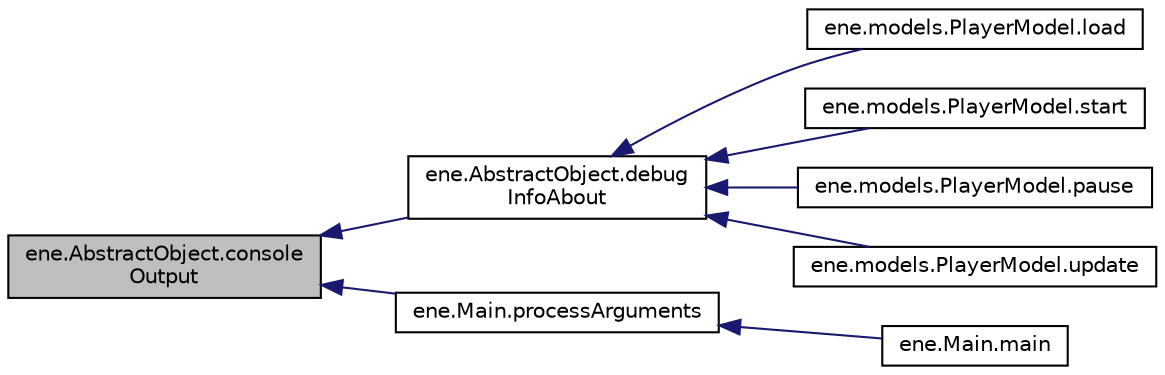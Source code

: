 digraph "ene.AbstractObject.consoleOutput"
{
  bgcolor="transparent";
  edge [fontname="Helvetica",fontsize="10",labelfontname="Helvetica",labelfontsize="10"];
  node [fontname="Helvetica",fontsize="10",shape=record];
  rankdir="LR";
  Node1 [label="ene.AbstractObject.console\lOutput",height=0.2,width=0.4,color="black", fillcolor="grey75", style="filled", fontcolor="black"];
  Node1 -> Node2 [dir="back",color="midnightblue",fontsize="10",style="solid",fontname="Helvetica"];
  Node2 [label="ene.AbstractObject.debug\lInfoAbout",height=0.2,width=0.4,color="black",URL="$classene_1_1AbstractObject.html#aff9619cf289ec83735b6c6ca2c12e020"];
  Node2 -> Node3 [dir="back",color="midnightblue",fontsize="10",style="solid",fontname="Helvetica"];
  Node3 [label="ene.models.PlayerModel.load",height=0.2,width=0.4,color="black",URL="$classene_1_1models_1_1PlayerModel.html#a2c4655428b658dee3203787415a516a5"];
  Node2 -> Node4 [dir="back",color="midnightblue",fontsize="10",style="solid",fontname="Helvetica"];
  Node4 [label="ene.models.PlayerModel.start",height=0.2,width=0.4,color="black",URL="$classene_1_1models_1_1PlayerModel.html#a7d0471082171de01773a1da88cb3652d"];
  Node2 -> Node5 [dir="back",color="midnightblue",fontsize="10",style="solid",fontname="Helvetica"];
  Node5 [label="ene.models.PlayerModel.pause",height=0.2,width=0.4,color="black",URL="$classene_1_1models_1_1PlayerModel.html#afdcaa5e17ecdfbccad3ac8e702914e00"];
  Node2 -> Node6 [dir="back",color="midnightblue",fontsize="10",style="solid",fontname="Helvetica"];
  Node6 [label="ene.models.PlayerModel.update",height=0.2,width=0.4,color="black",URL="$classene_1_1models_1_1PlayerModel.html#a108968d6fd2beb7e322bba50028d32b1"];
  Node1 -> Node7 [dir="back",color="midnightblue",fontsize="10",style="solid",fontname="Helvetica"];
  Node7 [label="ene.Main.processArguments",height=0.2,width=0.4,color="black",URL="$classene_1_1Main.html#a77b1520d070e54a23cb34ae979fe487f"];
  Node7 -> Node8 [dir="back",color="midnightblue",fontsize="10",style="solid",fontname="Helvetica"];
  Node8 [label="ene.Main.main",height=0.2,width=0.4,color="black",URL="$classene_1_1Main.html#a6895a0ab05864203ddac84ae03ae479d"];
}
